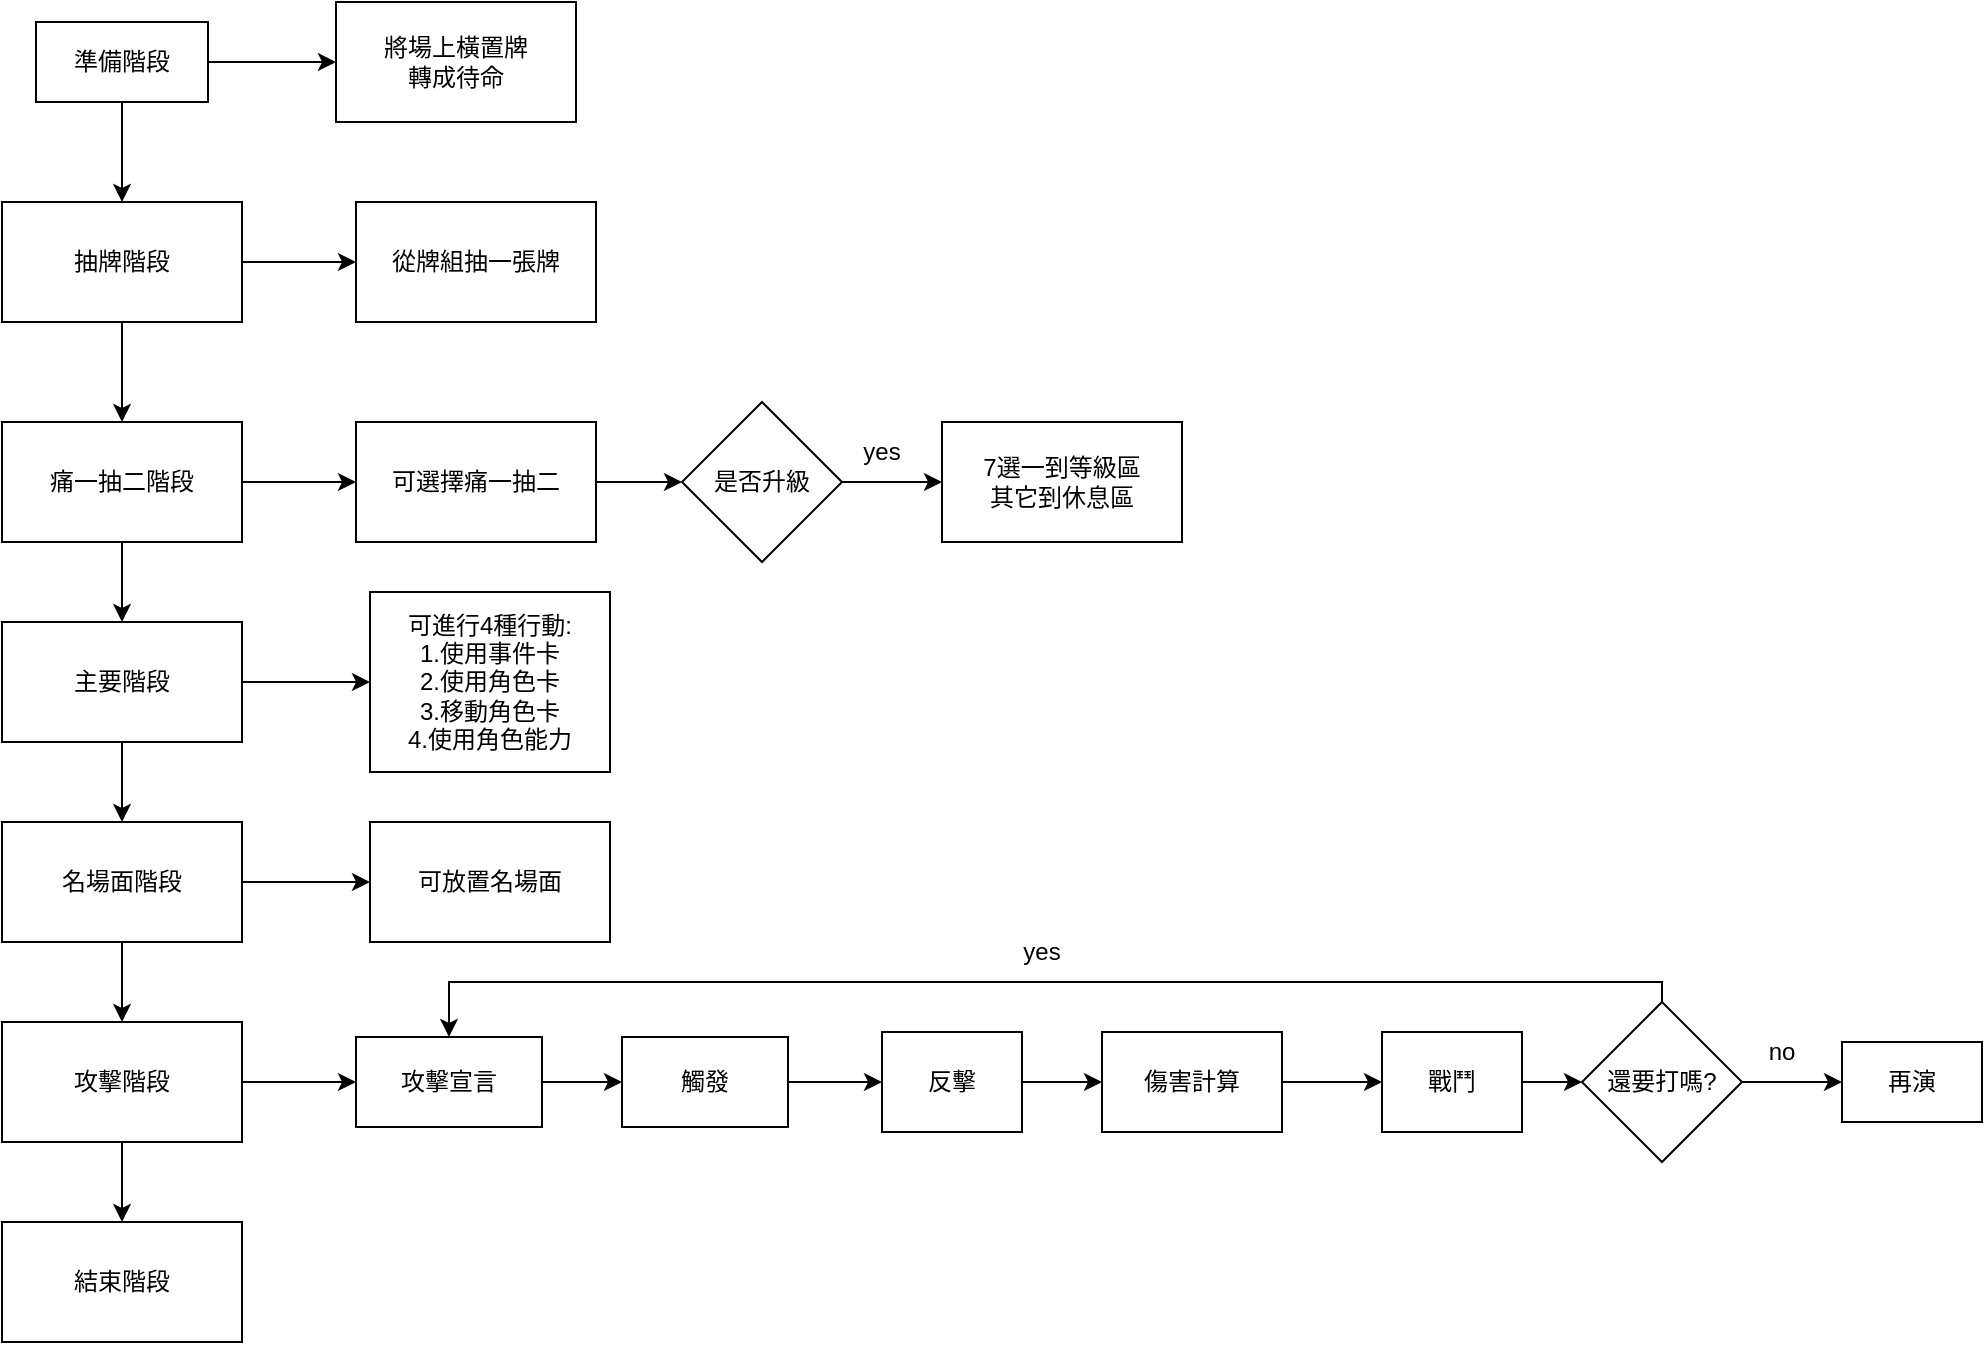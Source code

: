<mxfile version="26.1.1">
  <diagram name="第 1 页" id="mpcIeqm-QS8MAXDQSGFz">
    <mxGraphModel dx="1195" dy="615" grid="1" gridSize="10" guides="1" tooltips="1" connect="1" arrows="1" fold="1" page="1" pageScale="1" pageWidth="827" pageHeight="1169" math="0" shadow="0">
      <root>
        <mxCell id="0" />
        <mxCell id="1" parent="0" />
        <mxCell id="7Rb13nmRvyijw0ei2ED4-3" style="edgeStyle=orthogonalEdgeStyle;rounded=0;orthogonalLoop=1;jettySize=auto;html=1;entryX=0;entryY=0.5;entryDx=0;entryDy=0;" edge="1" parent="1" source="7Rb13nmRvyijw0ei2ED4-1" target="7Rb13nmRvyijw0ei2ED4-2">
          <mxGeometry relative="1" as="geometry" />
        </mxCell>
        <mxCell id="7Rb13nmRvyijw0ei2ED4-7" style="edgeStyle=orthogonalEdgeStyle;rounded=0;orthogonalLoop=1;jettySize=auto;html=1;entryX=0.5;entryY=0;entryDx=0;entryDy=0;" edge="1" parent="1" source="7Rb13nmRvyijw0ei2ED4-1" target="7Rb13nmRvyijw0ei2ED4-4">
          <mxGeometry relative="1" as="geometry" />
        </mxCell>
        <mxCell id="7Rb13nmRvyijw0ei2ED4-1" value="準備階段" style="rounded=0;whiteSpace=wrap;html=1;" vertex="1" parent="1">
          <mxGeometry x="127" y="70" width="86" height="40" as="geometry" />
        </mxCell>
        <mxCell id="7Rb13nmRvyijw0ei2ED4-2" value="將場上橫置牌&lt;br&gt;轉成待命" style="rounded=0;whiteSpace=wrap;html=1;" vertex="1" parent="1">
          <mxGeometry x="277" y="60" width="120" height="60" as="geometry" />
        </mxCell>
        <mxCell id="7Rb13nmRvyijw0ei2ED4-6" style="edgeStyle=orthogonalEdgeStyle;rounded=0;orthogonalLoop=1;jettySize=auto;html=1;entryX=0;entryY=0.5;entryDx=0;entryDy=0;" edge="1" parent="1" source="7Rb13nmRvyijw0ei2ED4-4" target="7Rb13nmRvyijw0ei2ED4-5">
          <mxGeometry relative="1" as="geometry" />
        </mxCell>
        <mxCell id="7Rb13nmRvyijw0ei2ED4-9" style="edgeStyle=orthogonalEdgeStyle;rounded=0;orthogonalLoop=1;jettySize=auto;html=1;entryX=0.5;entryY=0;entryDx=0;entryDy=0;" edge="1" parent="1" source="7Rb13nmRvyijw0ei2ED4-4" target="7Rb13nmRvyijw0ei2ED4-8">
          <mxGeometry relative="1" as="geometry" />
        </mxCell>
        <mxCell id="7Rb13nmRvyijw0ei2ED4-4" value="抽牌階段" style="rounded=0;whiteSpace=wrap;html=1;" vertex="1" parent="1">
          <mxGeometry x="110" y="160" width="120" height="60" as="geometry" />
        </mxCell>
        <mxCell id="7Rb13nmRvyijw0ei2ED4-5" value="從牌組抽一張牌" style="rounded=0;whiteSpace=wrap;html=1;" vertex="1" parent="1">
          <mxGeometry x="287" y="160" width="120" height="60" as="geometry" />
        </mxCell>
        <mxCell id="7Rb13nmRvyijw0ei2ED4-11" style="edgeStyle=orthogonalEdgeStyle;rounded=0;orthogonalLoop=1;jettySize=auto;html=1;" edge="1" parent="1" source="7Rb13nmRvyijw0ei2ED4-8" target="7Rb13nmRvyijw0ei2ED4-10">
          <mxGeometry relative="1" as="geometry" />
        </mxCell>
        <mxCell id="7Rb13nmRvyijw0ei2ED4-18" style="edgeStyle=orthogonalEdgeStyle;rounded=0;orthogonalLoop=1;jettySize=auto;html=1;entryX=0.5;entryY=0;entryDx=0;entryDy=0;" edge="1" parent="1" source="7Rb13nmRvyijw0ei2ED4-8" target="7Rb13nmRvyijw0ei2ED4-17">
          <mxGeometry relative="1" as="geometry" />
        </mxCell>
        <mxCell id="7Rb13nmRvyijw0ei2ED4-8" value="痛一抽二階段" style="rounded=0;whiteSpace=wrap;html=1;" vertex="1" parent="1">
          <mxGeometry x="110" y="270" width="120" height="60" as="geometry" />
        </mxCell>
        <mxCell id="7Rb13nmRvyijw0ei2ED4-13" style="edgeStyle=orthogonalEdgeStyle;rounded=0;orthogonalLoop=1;jettySize=auto;html=1;entryX=0;entryY=0.5;entryDx=0;entryDy=0;" edge="1" parent="1" source="7Rb13nmRvyijw0ei2ED4-10" target="7Rb13nmRvyijw0ei2ED4-12">
          <mxGeometry relative="1" as="geometry" />
        </mxCell>
        <mxCell id="7Rb13nmRvyijw0ei2ED4-10" value="可選擇痛一抽二" style="rounded=0;whiteSpace=wrap;html=1;" vertex="1" parent="1">
          <mxGeometry x="287" y="270" width="120" height="60" as="geometry" />
        </mxCell>
        <mxCell id="7Rb13nmRvyijw0ei2ED4-15" style="edgeStyle=orthogonalEdgeStyle;rounded=0;orthogonalLoop=1;jettySize=auto;html=1;entryX=0;entryY=0.5;entryDx=0;entryDy=0;" edge="1" parent="1" source="7Rb13nmRvyijw0ei2ED4-12" target="7Rb13nmRvyijw0ei2ED4-14">
          <mxGeometry relative="1" as="geometry" />
        </mxCell>
        <mxCell id="7Rb13nmRvyijw0ei2ED4-12" value="是否升級" style="rhombus;whiteSpace=wrap;html=1;" vertex="1" parent="1">
          <mxGeometry x="450" y="260" width="80" height="80" as="geometry" />
        </mxCell>
        <mxCell id="7Rb13nmRvyijw0ei2ED4-14" value="7選一到等級區&lt;br&gt;其它到休息區" style="rounded=0;whiteSpace=wrap;html=1;" vertex="1" parent="1">
          <mxGeometry x="580" y="270" width="120" height="60" as="geometry" />
        </mxCell>
        <mxCell id="7Rb13nmRvyijw0ei2ED4-16" value="yes" style="text;html=1;align=center;verticalAlign=middle;whiteSpace=wrap;rounded=0;" vertex="1" parent="1">
          <mxGeometry x="520" y="270" width="60" height="30" as="geometry" />
        </mxCell>
        <mxCell id="7Rb13nmRvyijw0ei2ED4-20" style="edgeStyle=orthogonalEdgeStyle;rounded=0;orthogonalLoop=1;jettySize=auto;html=1;exitX=1;exitY=0.5;exitDx=0;exitDy=0;entryX=0;entryY=0.5;entryDx=0;entryDy=0;" edge="1" parent="1" source="7Rb13nmRvyijw0ei2ED4-17" target="7Rb13nmRvyijw0ei2ED4-19">
          <mxGeometry relative="1" as="geometry" />
        </mxCell>
        <mxCell id="7Rb13nmRvyijw0ei2ED4-22" style="edgeStyle=orthogonalEdgeStyle;rounded=0;orthogonalLoop=1;jettySize=auto;html=1;entryX=0.5;entryY=0;entryDx=0;entryDy=0;" edge="1" parent="1" source="7Rb13nmRvyijw0ei2ED4-17" target="7Rb13nmRvyijw0ei2ED4-21">
          <mxGeometry relative="1" as="geometry" />
        </mxCell>
        <mxCell id="7Rb13nmRvyijw0ei2ED4-17" value="主要階段" style="rounded=0;whiteSpace=wrap;html=1;" vertex="1" parent="1">
          <mxGeometry x="110" y="370" width="120" height="60" as="geometry" />
        </mxCell>
        <mxCell id="7Rb13nmRvyijw0ei2ED4-19" value="可進行4種行動:&lt;div&gt;1.使用事件卡&lt;/div&gt;&lt;div&gt;2.使用角色卡&lt;/div&gt;&lt;div&gt;3.移動角色卡&lt;/div&gt;&lt;div&gt;4.使用角色能力&lt;/div&gt;" style="rounded=0;whiteSpace=wrap;html=1;" vertex="1" parent="1">
          <mxGeometry x="294" y="355" width="120" height="90" as="geometry" />
        </mxCell>
        <mxCell id="7Rb13nmRvyijw0ei2ED4-24" style="edgeStyle=orthogonalEdgeStyle;rounded=0;orthogonalLoop=1;jettySize=auto;html=1;entryX=0;entryY=0.5;entryDx=0;entryDy=0;" edge="1" parent="1" source="7Rb13nmRvyijw0ei2ED4-21" target="7Rb13nmRvyijw0ei2ED4-23">
          <mxGeometry relative="1" as="geometry" />
        </mxCell>
        <mxCell id="7Rb13nmRvyijw0ei2ED4-26" style="edgeStyle=orthogonalEdgeStyle;rounded=0;orthogonalLoop=1;jettySize=auto;html=1;entryX=0.5;entryY=0;entryDx=0;entryDy=0;" edge="1" parent="1" source="7Rb13nmRvyijw0ei2ED4-21" target="7Rb13nmRvyijw0ei2ED4-25">
          <mxGeometry relative="1" as="geometry" />
        </mxCell>
        <mxCell id="7Rb13nmRvyijw0ei2ED4-21" value="名場面階段" style="rounded=0;whiteSpace=wrap;html=1;" vertex="1" parent="1">
          <mxGeometry x="110" y="470" width="120" height="60" as="geometry" />
        </mxCell>
        <mxCell id="7Rb13nmRvyijw0ei2ED4-23" value="可放置名場面" style="rounded=0;whiteSpace=wrap;html=1;" vertex="1" parent="1">
          <mxGeometry x="294" y="470" width="120" height="60" as="geometry" />
        </mxCell>
        <mxCell id="7Rb13nmRvyijw0ei2ED4-28" style="edgeStyle=orthogonalEdgeStyle;rounded=0;orthogonalLoop=1;jettySize=auto;html=1;entryX=0;entryY=0.5;entryDx=0;entryDy=0;" edge="1" parent="1" source="7Rb13nmRvyijw0ei2ED4-25" target="7Rb13nmRvyijw0ei2ED4-27">
          <mxGeometry relative="1" as="geometry" />
        </mxCell>
        <mxCell id="7Rb13nmRvyijw0ei2ED4-46" style="edgeStyle=orthogonalEdgeStyle;rounded=0;orthogonalLoop=1;jettySize=auto;html=1;entryX=0.5;entryY=0;entryDx=0;entryDy=0;" edge="1" parent="1" source="7Rb13nmRvyijw0ei2ED4-25" target="7Rb13nmRvyijw0ei2ED4-45">
          <mxGeometry relative="1" as="geometry" />
        </mxCell>
        <mxCell id="7Rb13nmRvyijw0ei2ED4-25" value="攻擊階段" style="rounded=0;whiteSpace=wrap;html=1;" vertex="1" parent="1">
          <mxGeometry x="110" y="570" width="120" height="60" as="geometry" />
        </mxCell>
        <mxCell id="7Rb13nmRvyijw0ei2ED4-30" style="edgeStyle=orthogonalEdgeStyle;rounded=0;orthogonalLoop=1;jettySize=auto;html=1;exitX=1;exitY=0.5;exitDx=0;exitDy=0;entryX=0;entryY=0.5;entryDx=0;entryDy=0;" edge="1" parent="1" source="7Rb13nmRvyijw0ei2ED4-27" target="7Rb13nmRvyijw0ei2ED4-29">
          <mxGeometry relative="1" as="geometry" />
        </mxCell>
        <mxCell id="7Rb13nmRvyijw0ei2ED4-27" value="攻擊宣言" style="rounded=0;whiteSpace=wrap;html=1;" vertex="1" parent="1">
          <mxGeometry x="287" y="577.5" width="93" height="45" as="geometry" />
        </mxCell>
        <mxCell id="7Rb13nmRvyijw0ei2ED4-32" style="edgeStyle=orthogonalEdgeStyle;rounded=0;orthogonalLoop=1;jettySize=auto;html=1;exitX=1;exitY=0.5;exitDx=0;exitDy=0;entryX=0;entryY=0.5;entryDx=0;entryDy=0;" edge="1" parent="1" source="7Rb13nmRvyijw0ei2ED4-29" target="7Rb13nmRvyijw0ei2ED4-31">
          <mxGeometry relative="1" as="geometry" />
        </mxCell>
        <mxCell id="7Rb13nmRvyijw0ei2ED4-29" value="觸發" style="rounded=0;whiteSpace=wrap;html=1;" vertex="1" parent="1">
          <mxGeometry x="420" y="577.5" width="83" height="45" as="geometry" />
        </mxCell>
        <mxCell id="7Rb13nmRvyijw0ei2ED4-34" style="edgeStyle=orthogonalEdgeStyle;rounded=0;orthogonalLoop=1;jettySize=auto;html=1;entryX=0;entryY=0.5;entryDx=0;entryDy=0;" edge="1" parent="1" source="7Rb13nmRvyijw0ei2ED4-31" target="7Rb13nmRvyijw0ei2ED4-33">
          <mxGeometry relative="1" as="geometry" />
        </mxCell>
        <mxCell id="7Rb13nmRvyijw0ei2ED4-31" value="反擊" style="rounded=0;whiteSpace=wrap;html=1;" vertex="1" parent="1">
          <mxGeometry x="550" y="575" width="70" height="50" as="geometry" />
        </mxCell>
        <mxCell id="7Rb13nmRvyijw0ei2ED4-36" style="edgeStyle=orthogonalEdgeStyle;rounded=0;orthogonalLoop=1;jettySize=auto;html=1;exitX=1;exitY=0.5;exitDx=0;exitDy=0;entryX=0;entryY=0.5;entryDx=0;entryDy=0;" edge="1" parent="1" source="7Rb13nmRvyijw0ei2ED4-33" target="7Rb13nmRvyijw0ei2ED4-35">
          <mxGeometry relative="1" as="geometry" />
        </mxCell>
        <mxCell id="7Rb13nmRvyijw0ei2ED4-33" value="傷害計算" style="rounded=0;whiteSpace=wrap;html=1;" vertex="1" parent="1">
          <mxGeometry x="660" y="575" width="90" height="50" as="geometry" />
        </mxCell>
        <mxCell id="7Rb13nmRvyijw0ei2ED4-38" style="edgeStyle=orthogonalEdgeStyle;rounded=0;orthogonalLoop=1;jettySize=auto;html=1;entryX=0;entryY=0.5;entryDx=0;entryDy=0;" edge="1" parent="1" source="7Rb13nmRvyijw0ei2ED4-35" target="7Rb13nmRvyijw0ei2ED4-37">
          <mxGeometry relative="1" as="geometry" />
        </mxCell>
        <mxCell id="7Rb13nmRvyijw0ei2ED4-35" value="戰鬥" style="rounded=0;whiteSpace=wrap;html=1;" vertex="1" parent="1">
          <mxGeometry x="800" y="575" width="70" height="50" as="geometry" />
        </mxCell>
        <mxCell id="7Rb13nmRvyijw0ei2ED4-39" style="edgeStyle=orthogonalEdgeStyle;rounded=0;orthogonalLoop=1;jettySize=auto;html=1;entryX=0.5;entryY=0;entryDx=0;entryDy=0;" edge="1" parent="1" source="7Rb13nmRvyijw0ei2ED4-37" target="7Rb13nmRvyijw0ei2ED4-27">
          <mxGeometry relative="1" as="geometry">
            <Array as="points">
              <mxPoint x="940" y="550" />
              <mxPoint x="333" y="550" />
            </Array>
          </mxGeometry>
        </mxCell>
        <mxCell id="7Rb13nmRvyijw0ei2ED4-42" style="edgeStyle=orthogonalEdgeStyle;rounded=0;orthogonalLoop=1;jettySize=auto;html=1;exitX=1;exitY=0.5;exitDx=0;exitDy=0;entryX=0;entryY=0.5;entryDx=0;entryDy=0;" edge="1" parent="1" source="7Rb13nmRvyijw0ei2ED4-37" target="7Rb13nmRvyijw0ei2ED4-41">
          <mxGeometry relative="1" as="geometry" />
        </mxCell>
        <mxCell id="7Rb13nmRvyijw0ei2ED4-37" value="還要打嗎?" style="rhombus;whiteSpace=wrap;html=1;" vertex="1" parent="1">
          <mxGeometry x="900" y="560" width="80" height="80" as="geometry" />
        </mxCell>
        <mxCell id="7Rb13nmRvyijw0ei2ED4-40" value="yes" style="text;html=1;align=center;verticalAlign=middle;whiteSpace=wrap;rounded=0;" vertex="1" parent="1">
          <mxGeometry x="600" y="520" width="60" height="30" as="geometry" />
        </mxCell>
        <mxCell id="7Rb13nmRvyijw0ei2ED4-41" value="再演" style="rounded=0;whiteSpace=wrap;html=1;" vertex="1" parent="1">
          <mxGeometry x="1030" y="580" width="70" height="40" as="geometry" />
        </mxCell>
        <mxCell id="7Rb13nmRvyijw0ei2ED4-44" value="no" style="text;html=1;align=center;verticalAlign=middle;whiteSpace=wrap;rounded=0;" vertex="1" parent="1">
          <mxGeometry x="970" y="570" width="60" height="30" as="geometry" />
        </mxCell>
        <mxCell id="7Rb13nmRvyijw0ei2ED4-45" value="結束階段" style="rounded=0;whiteSpace=wrap;html=1;" vertex="1" parent="1">
          <mxGeometry x="110" y="670" width="120" height="60" as="geometry" />
        </mxCell>
      </root>
    </mxGraphModel>
  </diagram>
</mxfile>

